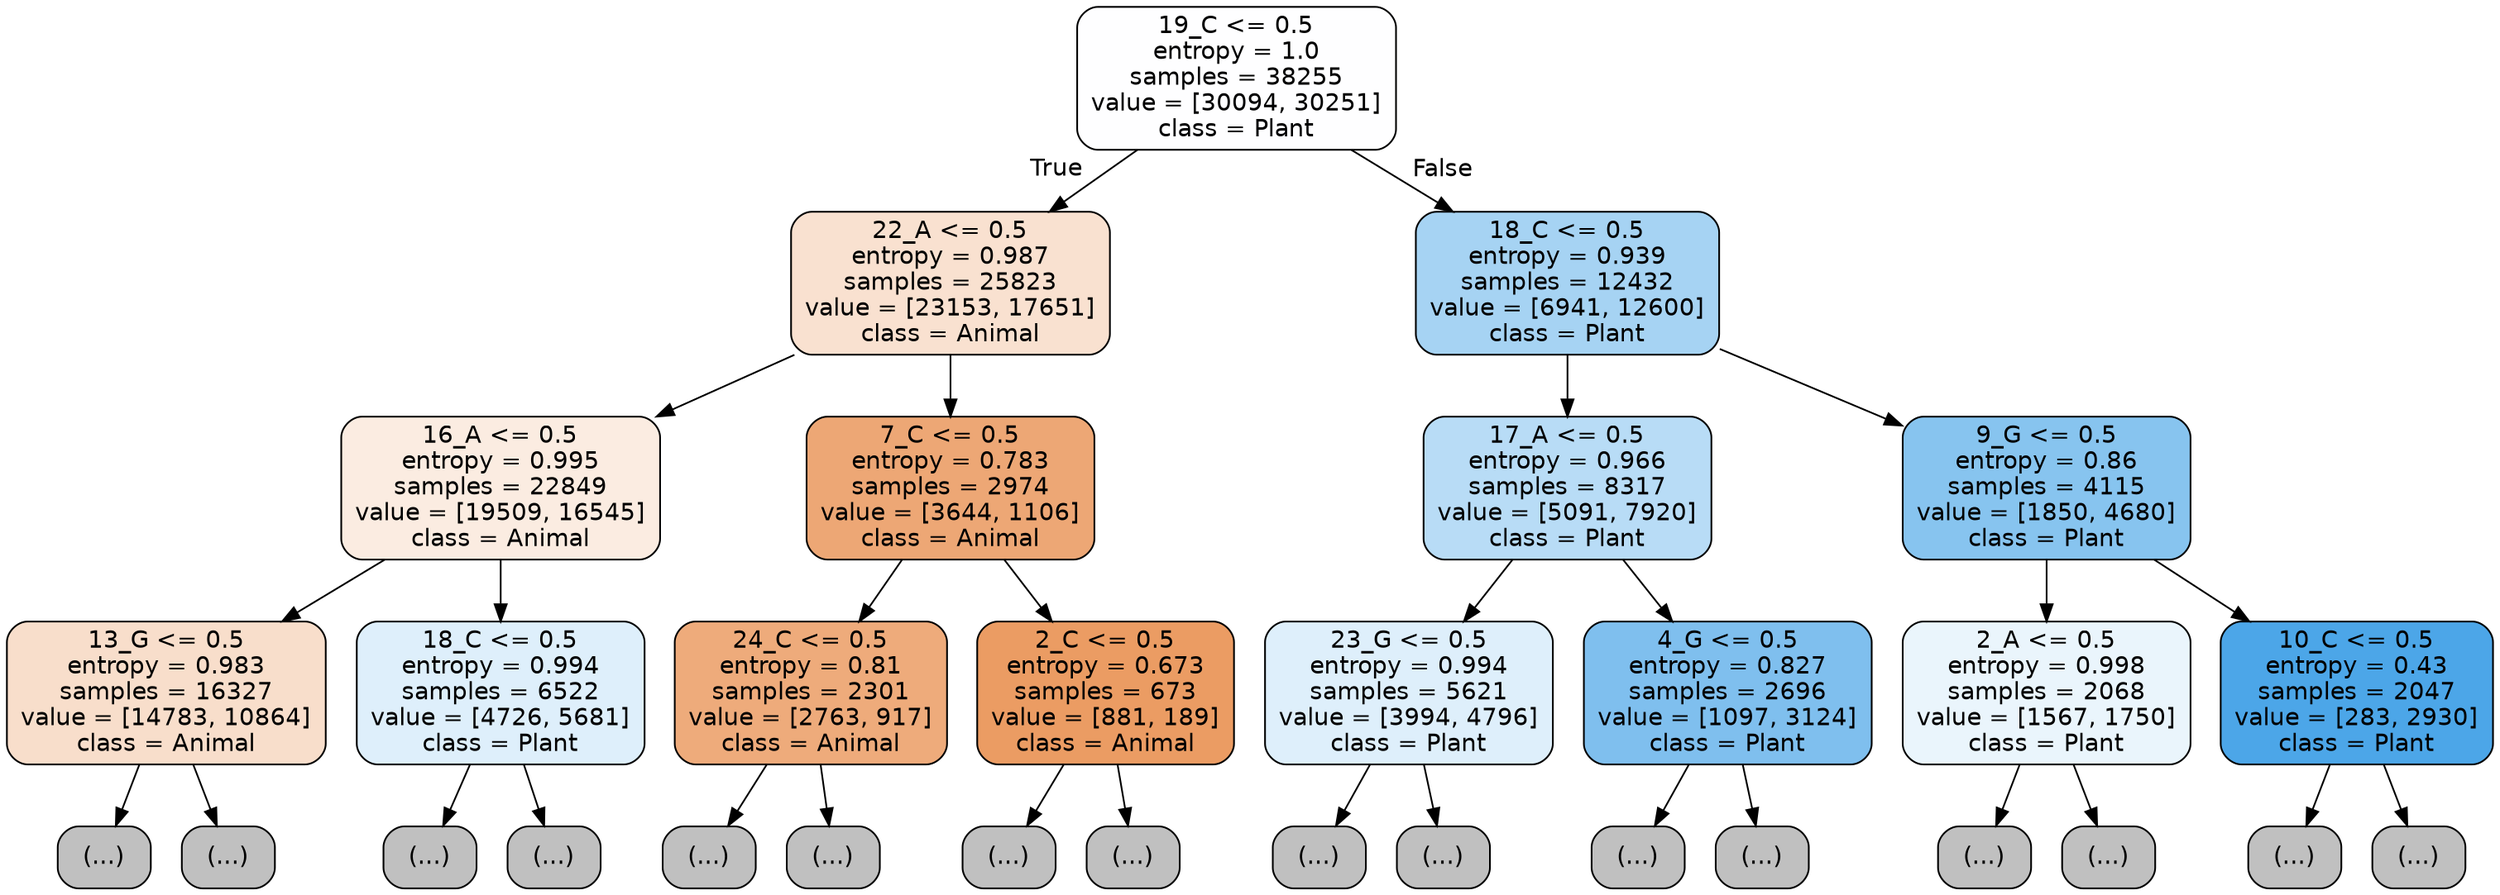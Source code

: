 digraph Tree {
node [shape=box, style="filled, rounded", color="black", fontname="helvetica"] ;
edge [fontname="helvetica"] ;
0 [label="19_C <= 0.5\nentropy = 1.0\nsamples = 38255\nvalue = [30094, 30251]\nclass = Plant", fillcolor="#fefeff"] ;
1 [label="22_A <= 0.5\nentropy = 0.987\nsamples = 25823\nvalue = [23153, 17651]\nclass = Animal", fillcolor="#f9e1d0"] ;
0 -> 1 [labeldistance=2.5, labelangle=45, headlabel="True"] ;
2 [label="16_A <= 0.5\nentropy = 0.995\nsamples = 22849\nvalue = [19509, 16545]\nclass = Animal", fillcolor="#fbece1"] ;
1 -> 2 ;
3 [label="13_G <= 0.5\nentropy = 0.983\nsamples = 16327\nvalue = [14783, 10864]\nclass = Animal", fillcolor="#f8decb"] ;
2 -> 3 ;
4 [label="(...)", fillcolor="#C0C0C0"] ;
3 -> 4 ;
6369 [label="(...)", fillcolor="#C0C0C0"] ;
3 -> 6369 ;
8826 [label="18_C <= 0.5\nentropy = 0.994\nsamples = 6522\nvalue = [4726, 5681]\nclass = Plant", fillcolor="#deeffb"] ;
2 -> 8826 ;
8827 [label="(...)", fillcolor="#C0C0C0"] ;
8826 -> 8827 ;
10882 [label="(...)", fillcolor="#C0C0C0"] ;
8826 -> 10882 ;
11479 [label="7_C <= 0.5\nentropy = 0.783\nsamples = 2974\nvalue = [3644, 1106]\nclass = Animal", fillcolor="#eda775"] ;
1 -> 11479 ;
11480 [label="24_C <= 0.5\nentropy = 0.81\nsamples = 2301\nvalue = [2763, 917]\nclass = Animal", fillcolor="#eeab7b"] ;
11479 -> 11480 ;
11481 [label="(...)", fillcolor="#C0C0C0"] ;
11480 -> 11481 ;
12508 [label="(...)", fillcolor="#C0C0C0"] ;
11480 -> 12508 ;
12569 [label="2_C <= 0.5\nentropy = 0.673\nsamples = 673\nvalue = [881, 189]\nclass = Animal", fillcolor="#eb9c63"] ;
11479 -> 12569 ;
12570 [label="(...)", fillcolor="#C0C0C0"] ;
12569 -> 12570 ;
12807 [label="(...)", fillcolor="#C0C0C0"] ;
12569 -> 12807 ;
12864 [label="18_C <= 0.5\nentropy = 0.939\nsamples = 12432\nvalue = [6941, 12600]\nclass = Plant", fillcolor="#a6d3f3"] ;
0 -> 12864 [labeldistance=2.5, labelangle=-45, headlabel="False"] ;
12865 [label="17_A <= 0.5\nentropy = 0.966\nsamples = 8317\nvalue = [5091, 7920]\nclass = Plant", fillcolor="#b8dcf6"] ;
12864 -> 12865 ;
12866 [label="23_G <= 0.5\nentropy = 0.994\nsamples = 5621\nvalue = [3994, 4796]\nclass = Plant", fillcolor="#deeffb"] ;
12865 -> 12866 ;
12867 [label="(...)", fillcolor="#C0C0C0"] ;
12866 -> 12867 ;
15232 [label="(...)", fillcolor="#C0C0C0"] ;
12866 -> 15232 ;
15331 [label="4_G <= 0.5\nentropy = 0.827\nsamples = 2696\nvalue = [1097, 3124]\nclass = Plant", fillcolor="#7fbfee"] ;
12865 -> 15331 ;
15332 [label="(...)", fillcolor="#C0C0C0"] ;
15331 -> 15332 ;
15845 [label="(...)", fillcolor="#C0C0C0"] ;
15331 -> 15845 ;
16086 [label="9_G <= 0.5\nentropy = 0.86\nsamples = 4115\nvalue = [1850, 4680]\nclass = Plant", fillcolor="#87c4ef"] ;
12864 -> 16086 ;
16087 [label="2_A <= 0.5\nentropy = 0.998\nsamples = 2068\nvalue = [1567, 1750]\nclass = Plant", fillcolor="#eaf5fc"] ;
16086 -> 16087 ;
16088 [label="(...)", fillcolor="#C0C0C0"] ;
16087 -> 16088 ;
16651 [label="(...)", fillcolor="#C0C0C0"] ;
16087 -> 16651 ;
16848 [label="10_C <= 0.5\nentropy = 0.43\nsamples = 2047\nvalue = [283, 2930]\nclass = Plant", fillcolor="#4ca6e8"] ;
16086 -> 16848 ;
16849 [label="(...)", fillcolor="#C0C0C0"] ;
16848 -> 16849 ;
17020 [label="(...)", fillcolor="#C0C0C0"] ;
16848 -> 17020 ;
}